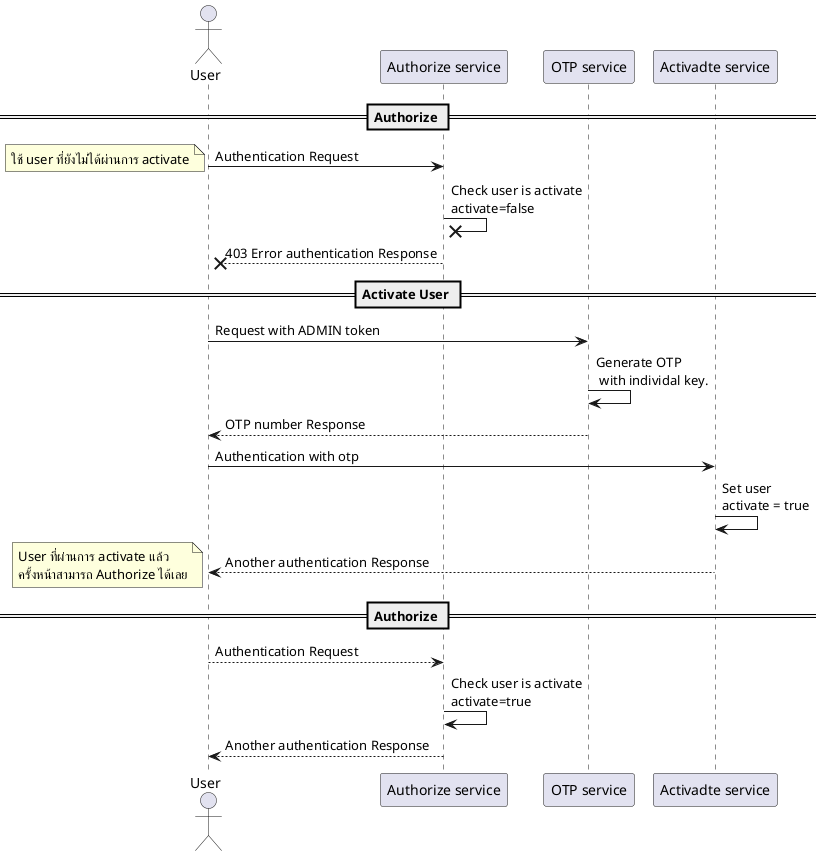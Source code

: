 @startuml
actor User

== Authorize ==
User -> "Authorize service": Authentication Request
note left: ใช้ user ที่ยังไม่ได้ผ่านการ activate
"Authorize service" ->x "Authorize service": Check user is activate\nactivate=false
User x<-- "Authorize service": 403 Error authentication Response

== Activate User ==
User -> "OTP service": Request with ADMIN token
"OTP service" -> "OTP service": Generate OTP\n with individal key.
"OTP service" --> User: OTP number Response
User -> "Activadte service": Authentication with otp
"Activadte service" -> "Activadte service" : Set user\nactivate = true
User <-- "Activadte service": Another authentication Response

== Authorize ==
note left: User ที่ผ่านการ activate แล้ว\nครั้งหน้าสามารถ Authorize ได้เลย
User --> "Authorize service": Authentication Request
"Authorize service" -> "Authorize service": Check user is activate\nactivate=true
User <-- "Authorize service": Another authentication Response

@enduml
